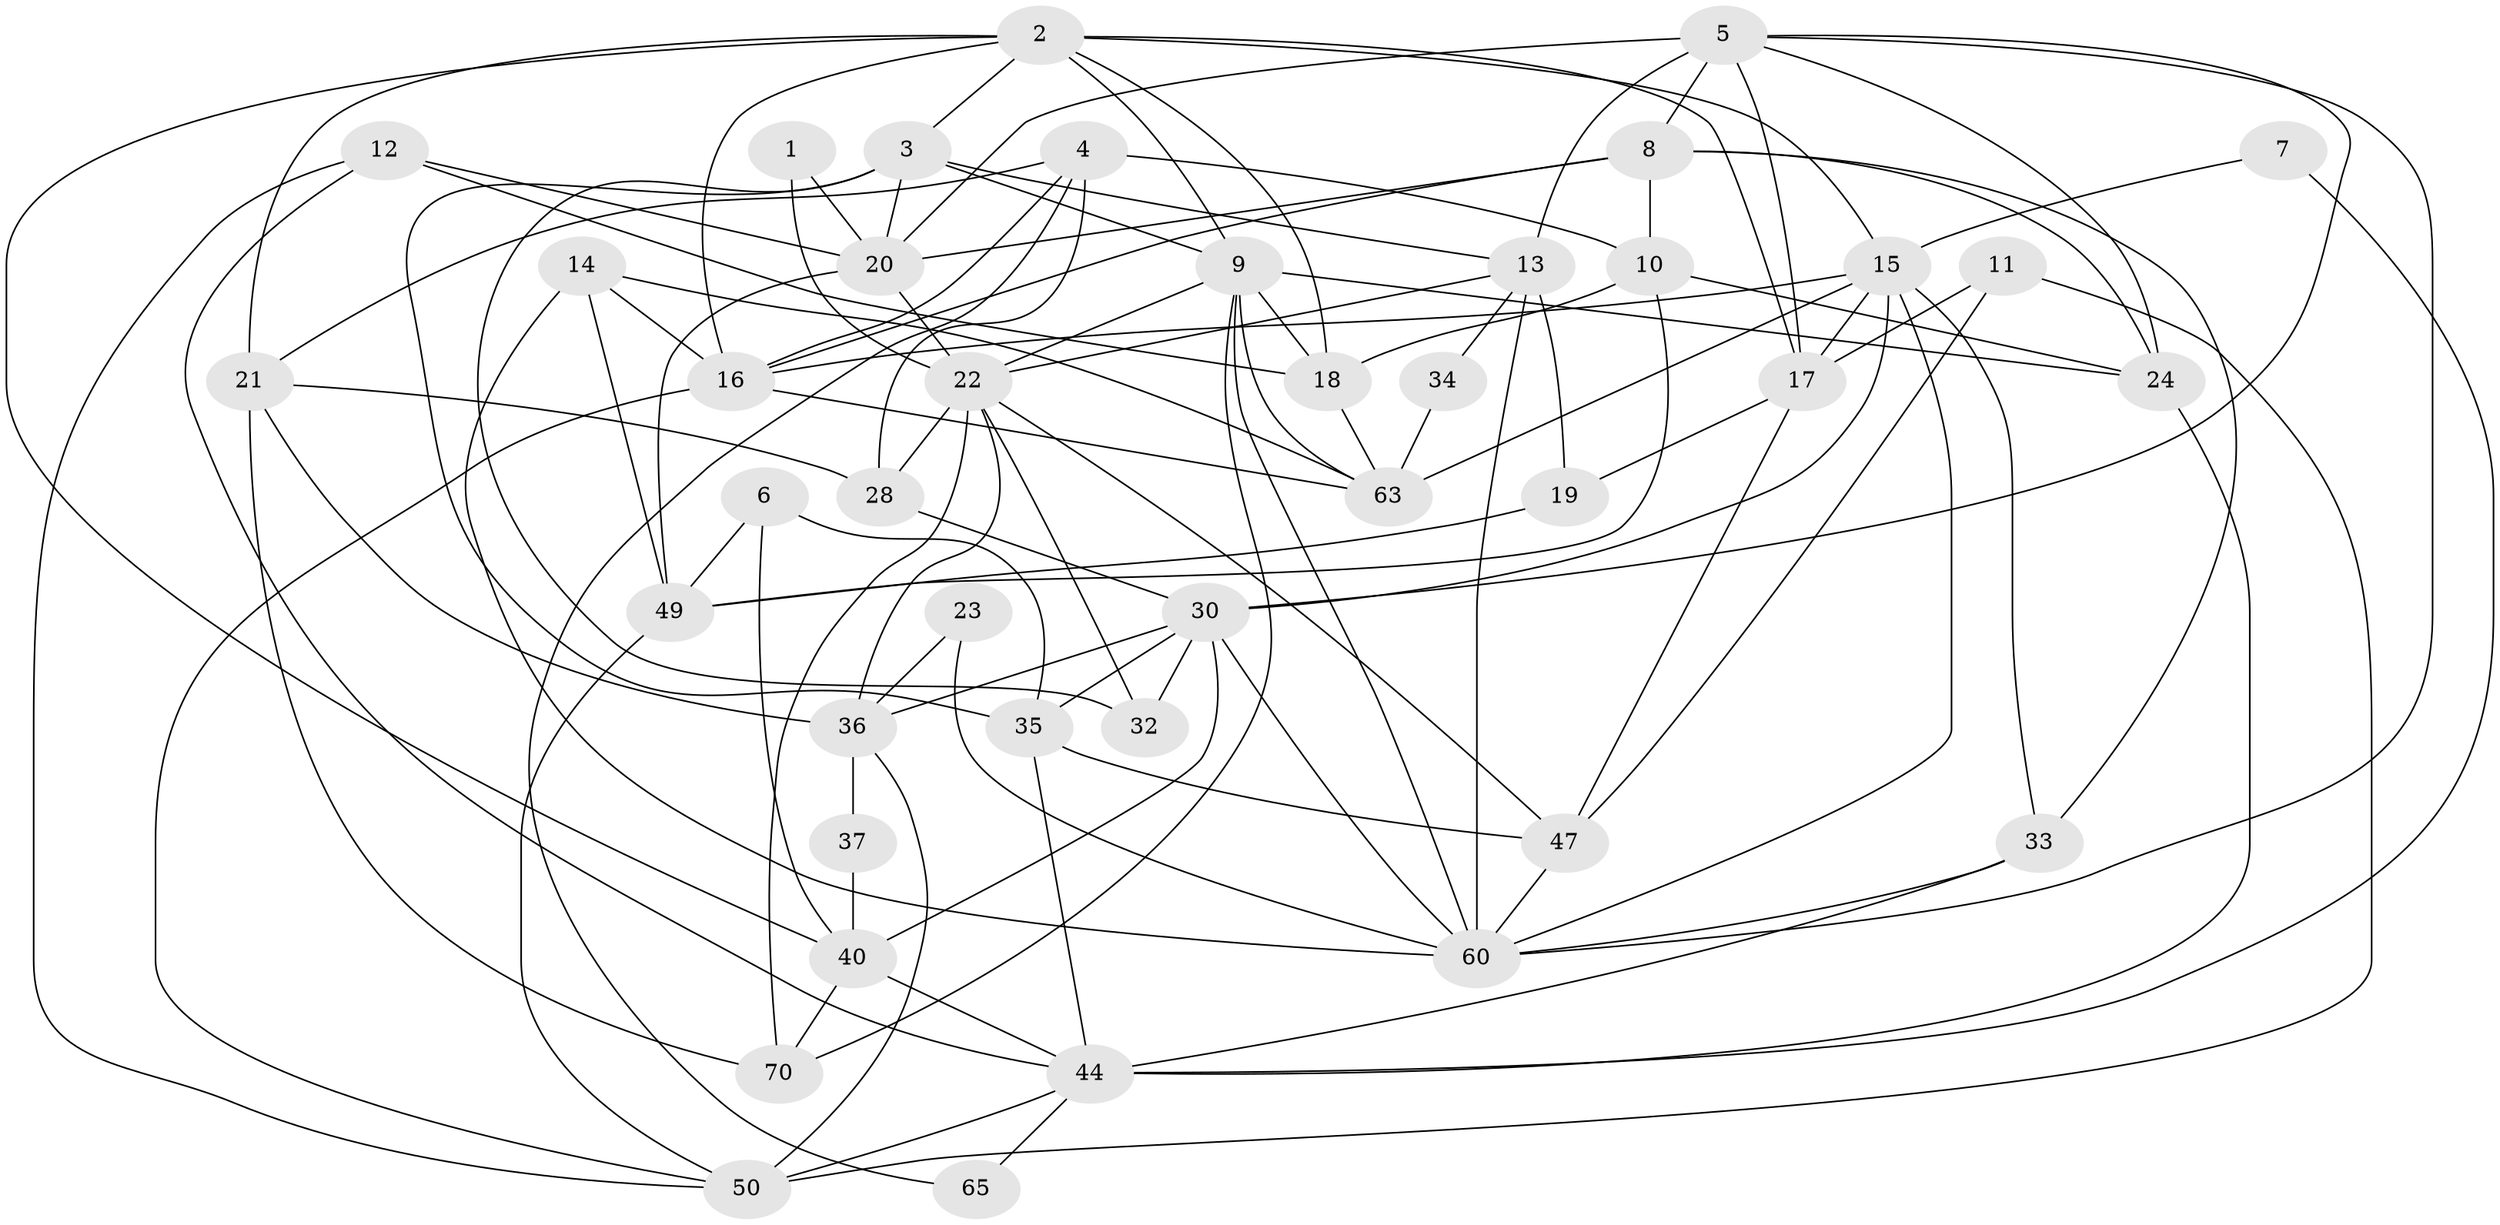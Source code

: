 // original degree distribution, {2: 0.15714285714285714, 7: 0.08571428571428572, 4: 0.32857142857142857, 3: 0.2, 5: 0.2, 6: 0.02857142857142857}
// Generated by graph-tools (version 1.1) at 2025/41/03/06/25 10:41:53]
// undirected, 41 vertices, 106 edges
graph export_dot {
graph [start="1"]
  node [color=gray90,style=filled];
  1;
  2 [super="+68"];
  3 [super="+52"];
  4 [super="+43"];
  5 [super="+57"];
  6;
  7;
  8 [super="+53"];
  9 [super="+48"];
  10 [super="+38"];
  11;
  12;
  13 [super="+41"];
  14;
  15 [super="+25"];
  16 [super="+29"];
  17 [super="+39"];
  18 [super="+64"];
  19 [super="+59"];
  20 [super="+56"];
  21 [super="+46"];
  22 [super="+27"];
  23;
  24 [super="+26"];
  28 [super="+31"];
  30 [super="+58"];
  32 [super="+55"];
  33;
  34;
  35 [super="+62"];
  36 [super="+54"];
  37;
  40 [super="+42"];
  44 [super="+45"];
  47 [super="+67"];
  49 [super="+51"];
  50 [super="+66"];
  60 [super="+61"];
  63 [super="+69"];
  65;
  70;
  1 -- 20;
  1 -- 22;
  2 -- 9;
  2 -- 18;
  2 -- 16;
  2 -- 17;
  2 -- 21;
  2 -- 40;
  2 -- 3;
  2 -- 15;
  3 -- 9;
  3 -- 35;
  3 -- 32;
  3 -- 20;
  3 -- 13;
  4 -- 16;
  4 -- 28;
  4 -- 21;
  4 -- 65;
  4 -- 10;
  5 -- 60;
  5 -- 24;
  5 -- 20;
  5 -- 13 [weight=2];
  5 -- 30;
  5 -- 8;
  5 -- 17;
  6 -- 40;
  6 -- 35;
  6 -- 49;
  7 -- 15;
  7 -- 44;
  8 -- 33;
  8 -- 20;
  8 -- 24;
  8 -- 16;
  8 -- 10;
  9 -- 60;
  9 -- 63;
  9 -- 70;
  9 -- 18 [weight=2];
  9 -- 22;
  9 -- 24;
  10 -- 18;
  10 -- 24;
  10 -- 49;
  11 -- 17;
  11 -- 50;
  11 -- 47;
  12 -- 18;
  12 -- 50;
  12 -- 20;
  12 -- 44;
  13 -- 34;
  13 -- 19;
  13 -- 60;
  13 -- 22;
  14 -- 63;
  14 -- 49;
  14 -- 16;
  14 -- 60;
  15 -- 63;
  15 -- 16;
  15 -- 17;
  15 -- 33;
  15 -- 60;
  15 -- 30;
  16 -- 50;
  16 -- 63;
  17 -- 19;
  17 -- 47;
  18 -- 63;
  19 -- 49;
  20 -- 49;
  20 -- 22;
  21 -- 70;
  21 -- 28;
  21 -- 36;
  22 -- 70;
  22 -- 47;
  22 -- 36;
  22 -- 32;
  22 -- 28;
  23 -- 36;
  23 -- 60;
  24 -- 44;
  28 -- 30;
  30 -- 36;
  30 -- 32;
  30 -- 40;
  30 -- 60;
  30 -- 35;
  33 -- 60;
  33 -- 44;
  34 -- 63;
  35 -- 47;
  35 -- 44;
  36 -- 50;
  36 -- 37;
  37 -- 40;
  40 -- 44;
  40 -- 70;
  44 -- 65;
  44 -- 50;
  47 -- 60;
  49 -- 50;
}
